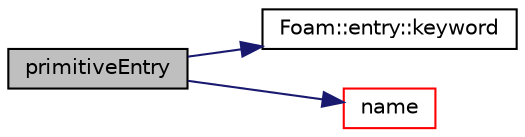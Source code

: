 digraph "primitiveEntry"
{
  bgcolor="transparent";
  edge [fontname="Helvetica",fontsize="10",labelfontname="Helvetica",labelfontsize="10"];
  node [fontname="Helvetica",fontsize="10",shape=record];
  rankdir="LR";
  Node1 [label="primitiveEntry",height=0.2,width=0.4,color="black", fillcolor="grey75", style="filled", fontcolor="black"];
  Node1 -> Node2 [color="midnightblue",fontsize="10",style="solid",fontname="Helvetica"];
  Node2 [label="Foam::entry::keyword",height=0.2,width=0.4,color="black",URL="$a00660.html#ae793b54fbc2e5d1da0f1c23b908cb057",tooltip="Return keyword. "];
  Node1 -> Node3 [color="midnightblue",fontsize="10",style="solid",fontname="Helvetica"];
  Node3 [label="name",height=0.2,width=0.4,color="red",URL="$a01966.html#acd3da3556711337d571c60cf9ffb91cc",tooltip="Return the dictionary name. "];
}
